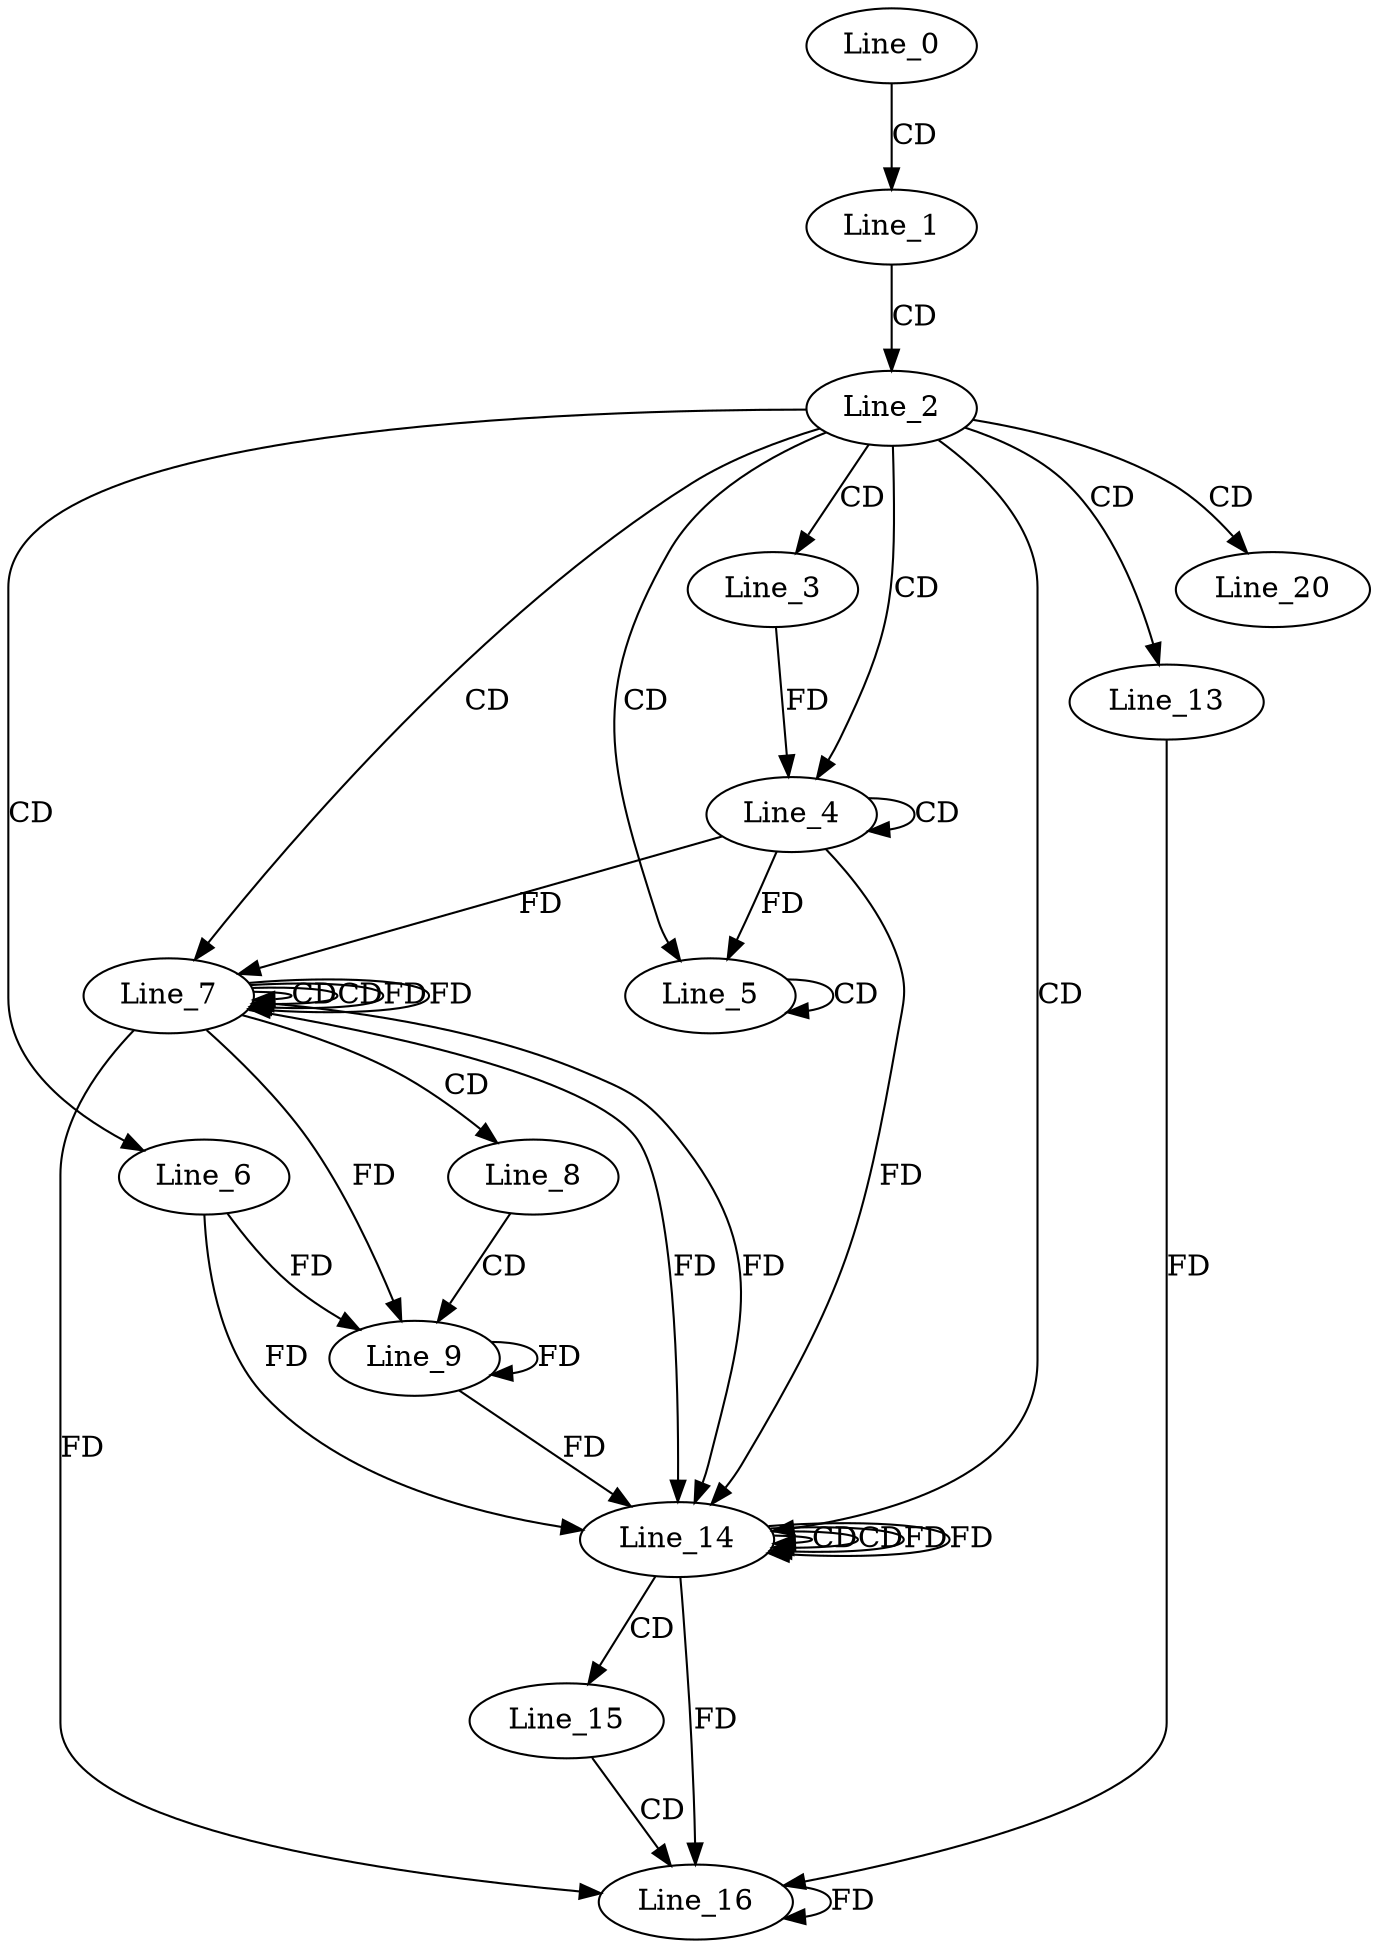digraph G {
  Line_0;
  Line_1;
  Line_2;
  Line_3;
  Line_4;
  Line_4;
  Line_5;
  Line_5;
  Line_6;
  Line_7;
  Line_7;
  Line_7;
  Line_7;
  Line_8;
  Line_9;
  Line_13;
  Line_14;
  Line_14;
  Line_14;
  Line_14;
  Line_15;
  Line_16;
  Line_20;
  Line_0 -> Line_1 [ label="CD" ];
  Line_1 -> Line_2 [ label="CD" ];
  Line_2 -> Line_3 [ label="CD" ];
  Line_2 -> Line_4 [ label="CD" ];
  Line_4 -> Line_4 [ label="CD" ];
  Line_3 -> Line_4 [ label="FD" ];
  Line_2 -> Line_5 [ label="CD" ];
  Line_5 -> Line_5 [ label="CD" ];
  Line_4 -> Line_5 [ label="FD" ];
  Line_2 -> Line_6 [ label="CD" ];
  Line_2 -> Line_7 [ label="CD" ];
  Line_7 -> Line_7 [ label="CD" ];
  Line_7 -> Line_7 [ label="CD" ];
  Line_4 -> Line_7 [ label="FD" ];
  Line_7 -> Line_7 [ label="FD" ];
  Line_7 -> Line_8 [ label="CD" ];
  Line_8 -> Line_9 [ label="CD" ];
  Line_9 -> Line_9 [ label="FD" ];
  Line_6 -> Line_9 [ label="FD" ];
  Line_7 -> Line_9 [ label="FD" ];
  Line_2 -> Line_13 [ label="CD" ];
  Line_2 -> Line_14 [ label="CD" ];
  Line_14 -> Line_14 [ label="CD" ];
  Line_7 -> Line_14 [ label="FD" ];
  Line_9 -> Line_14 [ label="FD" ];
  Line_6 -> Line_14 [ label="FD" ];
  Line_14 -> Line_14 [ label="CD" ];
  Line_4 -> Line_14 [ label="FD" ];
  Line_14 -> Line_14 [ label="FD" ];
  Line_7 -> Line_14 [ label="FD" ];
  Line_14 -> Line_15 [ label="CD" ];
  Line_15 -> Line_16 [ label="CD" ];
  Line_16 -> Line_16 [ label="FD" ];
  Line_13 -> Line_16 [ label="FD" ];
  Line_14 -> Line_16 [ label="FD" ];
  Line_7 -> Line_16 [ label="FD" ];
  Line_2 -> Line_20 [ label="CD" ];
  Line_7 -> Line_7 [ label="FD" ];
  Line_14 -> Line_14 [ label="FD" ];
}

